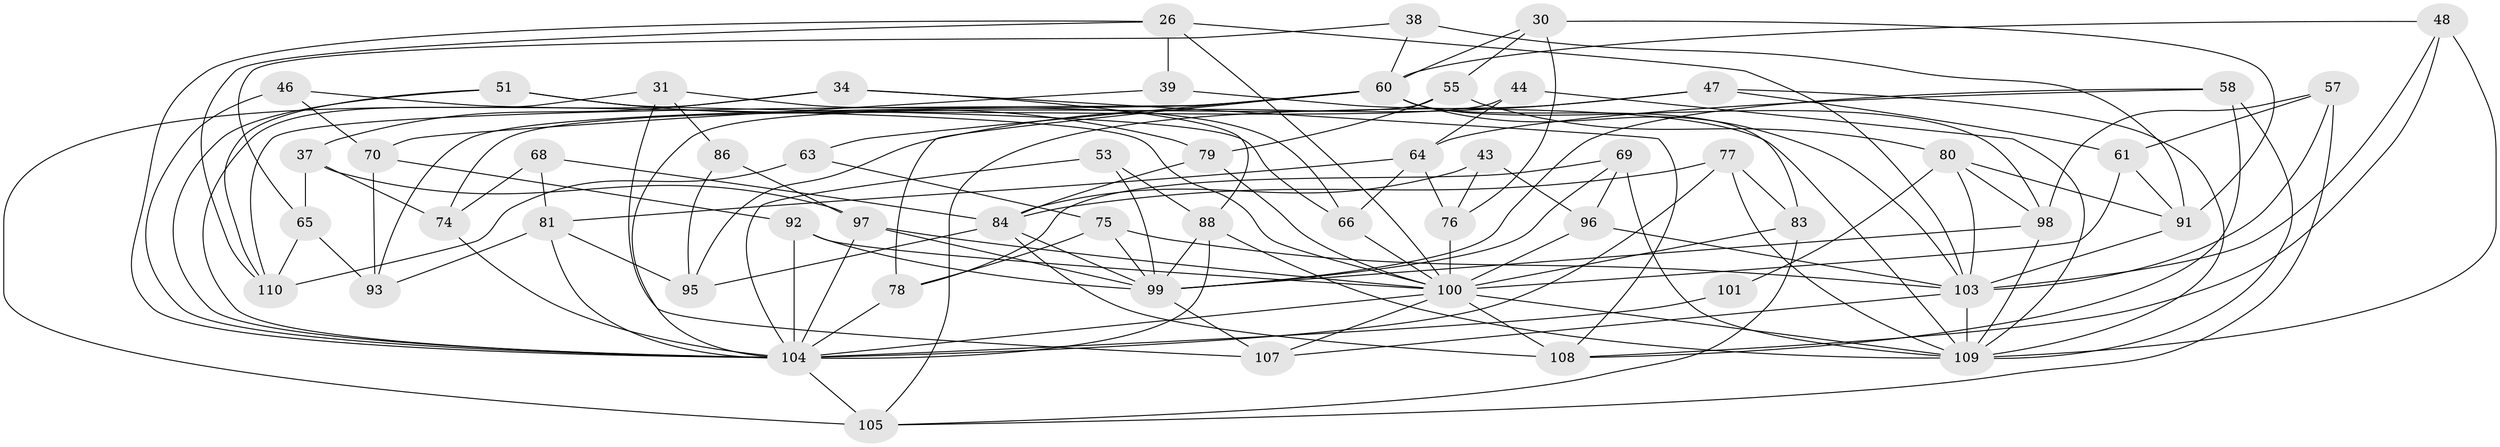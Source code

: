 // original degree distribution, {4: 1.0}
// Generated by graph-tools (version 1.1) at 2025/56/03/09/25 04:56:42]
// undirected, 55 vertices, 135 edges
graph export_dot {
graph [start="1"]
  node [color=gray90,style=filled];
  26 [super="+2"];
  30;
  31;
  34;
  37;
  38;
  39;
  43;
  44;
  46;
  47;
  48 [super="+6+9"];
  51;
  53;
  55;
  57;
  58;
  60 [super="+33+59"];
  61;
  63;
  64 [super="+54"];
  65;
  66;
  68;
  69;
  70;
  74 [super="+4"];
  75;
  76 [super="+1"];
  77;
  78;
  79;
  80 [super="+49"];
  81 [super="+56"];
  83;
  84 [super="+40"];
  86;
  88 [super="+23"];
  91 [super="+29"];
  92 [super="+72"];
  93;
  95;
  96 [super="+41"];
  97 [super="+28"];
  98 [super="+62"];
  99 [super="+82+25"];
  100 [super="+89+20+94+42"];
  101 [super="+87"];
  103 [super="+50+102"];
  104 [super="+10+27+73+85"];
  105 [super="+36"];
  107;
  108 [super="+71"];
  109 [super="+106"];
  110 [super="+35"];
  26 -- 39 [weight=2];
  26 -- 110;
  26 -- 104;
  26 -- 100;
  26 -- 103;
  30 -- 91;
  30 -- 55;
  30 -- 76;
  30 -- 60;
  31 -- 86;
  31 -- 107;
  31 -- 66;
  31 -- 104;
  34 -- 37;
  34 -- 105;
  34 -- 88;
  34 -- 108;
  37 -- 65;
  37 -- 74;
  37 -- 97;
  38 -- 65;
  38 -- 91 [weight=2];
  38 -- 60;
  39 -- 70;
  39 -- 109;
  43 -- 76;
  43 -- 96 [weight=2];
  43 -- 84;
  44 -- 64;
  44 -- 74 [weight=2];
  44 -- 109;
  46 -- 70;
  46 -- 100;
  46 -- 104 [weight=2];
  47 -- 61;
  47 -- 95;
  47 -- 105;
  47 -- 109;
  48 -- 108;
  48 -- 60 [weight=3];
  48 -- 109 [weight=3];
  48 -- 103;
  51 -- 79;
  51 -- 110;
  51 -- 66;
  51 -- 104;
  53 -- 88 [weight=2];
  53 -- 104;
  53 -- 99;
  55 -- 79;
  55 -- 80;
  55 -- 104;
  57 -- 61;
  57 -- 105;
  57 -- 98;
  57 -- 103;
  58 -- 64;
  58 -- 108;
  58 -- 109;
  58 -- 99;
  60 -- 63;
  60 -- 78;
  60 -- 103;
  60 -- 110;
  60 -- 98;
  60 -- 83;
  60 -- 93;
  61 -- 91;
  61 -- 100;
  63 -- 75;
  63 -- 110 [weight=2];
  64 -- 76 [weight=2];
  64 -- 66;
  64 -- 81;
  65 -- 93;
  65 -- 110;
  66 -- 100;
  68 -- 81;
  68 -- 74 [weight=2];
  68 -- 84;
  69 -- 109;
  69 -- 99;
  69 -- 78;
  69 -- 96;
  70 -- 93;
  70 -- 92;
  74 -- 104;
  75 -- 99;
  75 -- 78;
  75 -- 103;
  76 -- 100 [weight=2];
  77 -- 83;
  77 -- 84;
  77 -- 104;
  77 -- 109;
  78 -- 104;
  79 -- 84;
  79 -- 100;
  80 -- 91;
  80 -- 98 [weight=2];
  80 -- 101 [weight=2];
  80 -- 103 [weight=2];
  81 -- 93;
  81 -- 104 [weight=2];
  81 -- 95;
  83 -- 105;
  83 -- 100;
  84 -- 108 [weight=2];
  84 -- 95;
  84 -- 99;
  86 -- 95;
  86 -- 97 [weight=2];
  88 -- 104;
  88 -- 99;
  88 -- 109;
  91 -- 103;
  92 -- 104 [weight=3];
  92 -- 99;
  92 -- 100;
  96 -- 100 [weight=2];
  96 -- 103;
  97 -- 104;
  97 -- 99;
  97 -- 100;
  98 -- 99;
  98 -- 109;
  99 -- 107;
  100 -- 108;
  100 -- 107;
  100 -- 104;
  100 -- 109 [weight=3];
  101 -- 104 [weight=4];
  103 -- 109 [weight=2];
  103 -- 107;
  104 -- 105 [weight=2];
}
